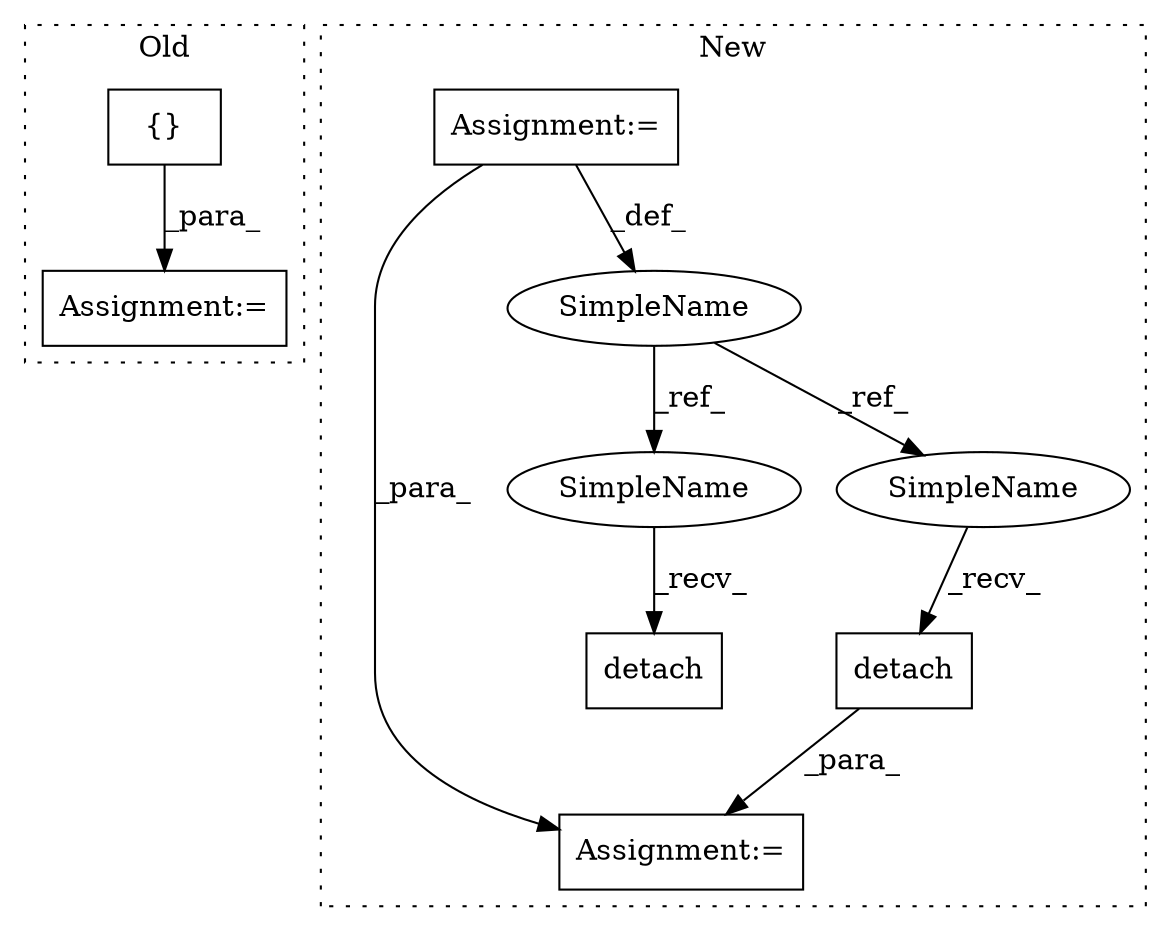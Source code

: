 digraph G {
subgraph cluster0 {
1 [label="{}" a="4" s="548,583" l="1,1" shape="box"];
3 [label="Assignment:=" a="7" s="538" l="1" shape="box"];
label = "Old";
style="dotted";
}
subgraph cluster1 {
2 [label="detach" a="32" s="1168" l="8" shape="box"];
4 [label="Assignment:=" a="7" s="904" l="1" shape="box"];
5 [label="Assignment:=" a="7" s="1108" l="2" shape="box"];
6 [label="SimpleName" a="42" s="895" l="9" shape="ellipse"];
7 [label="detach" a="32" s="1216" l="8" shape="box"];
8 [label="SimpleName" a="42" s="1206" l="9" shape="ellipse"];
9 [label="SimpleName" a="42" s="1158" l="9" shape="ellipse"];
label = "New";
style="dotted";
}
1 -> 3 [label="_para_"];
2 -> 5 [label="_para_"];
4 -> 6 [label="_def_"];
4 -> 5 [label="_para_"];
6 -> 8 [label="_ref_"];
6 -> 9 [label="_ref_"];
8 -> 7 [label="_recv_"];
9 -> 2 [label="_recv_"];
}